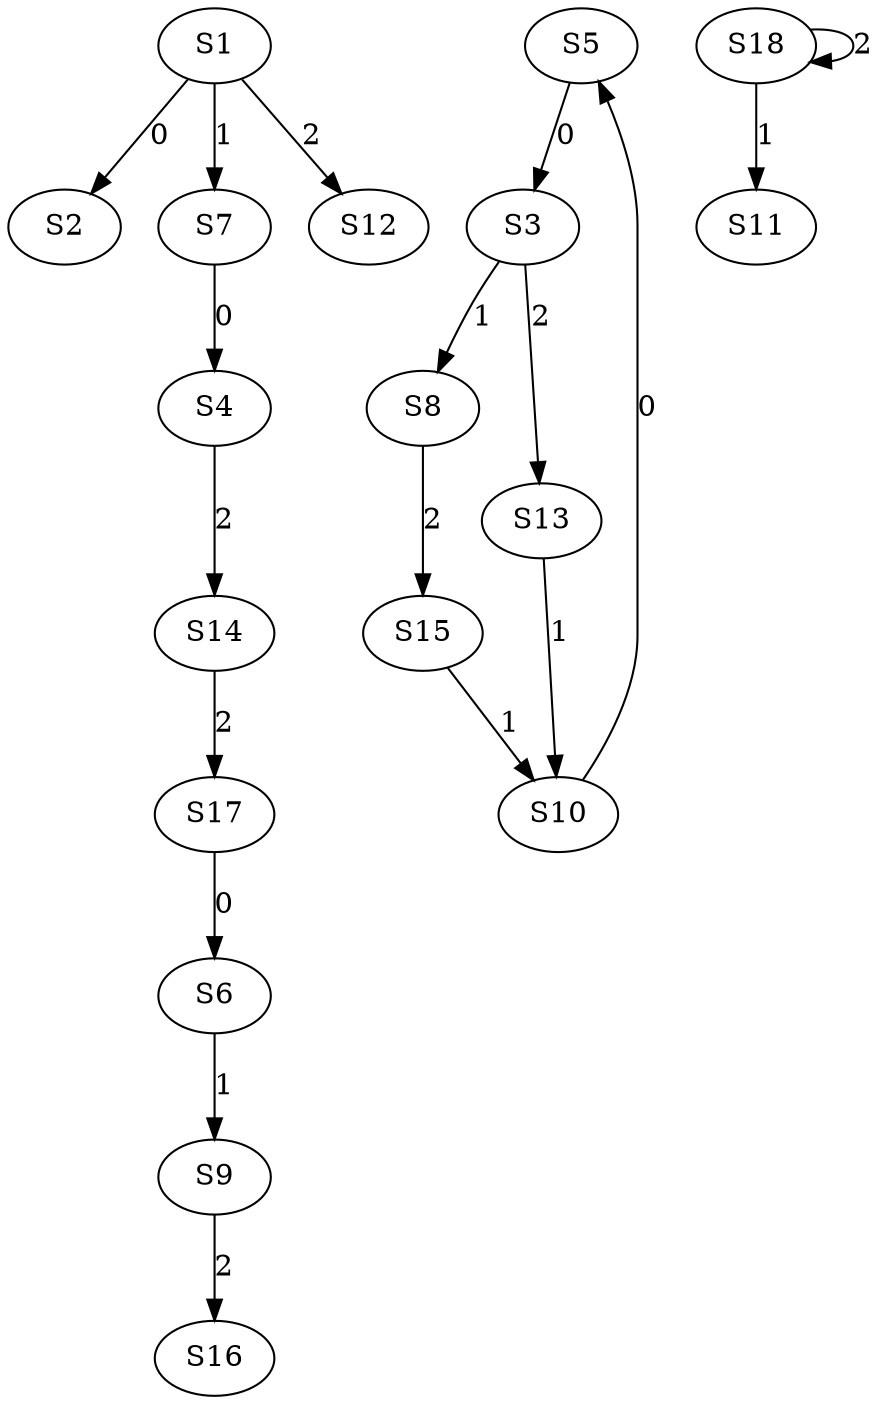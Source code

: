 strict digraph {
	S1 -> S2 [ label = 0 ];
	S5 -> S3 [ label = 0 ];
	S7 -> S4 [ label = 0 ];
	S10 -> S5 [ label = 0 ];
	S17 -> S6 [ label = 0 ];
	S1 -> S7 [ label = 1 ];
	S3 -> S8 [ label = 1 ];
	S6 -> S9 [ label = 1 ];
	S13 -> S10 [ label = 1 ];
	S18 -> S11 [ label = 1 ];
	S1 -> S12 [ label = 2 ];
	S3 -> S13 [ label = 2 ];
	S4 -> S14 [ label = 2 ];
	S8 -> S15 [ label = 2 ];
	S9 -> S16 [ label = 2 ];
	S14 -> S17 [ label = 2 ];
	S18 -> S18 [ label = 2 ];
	S15 -> S10 [ label = 1 ];
}